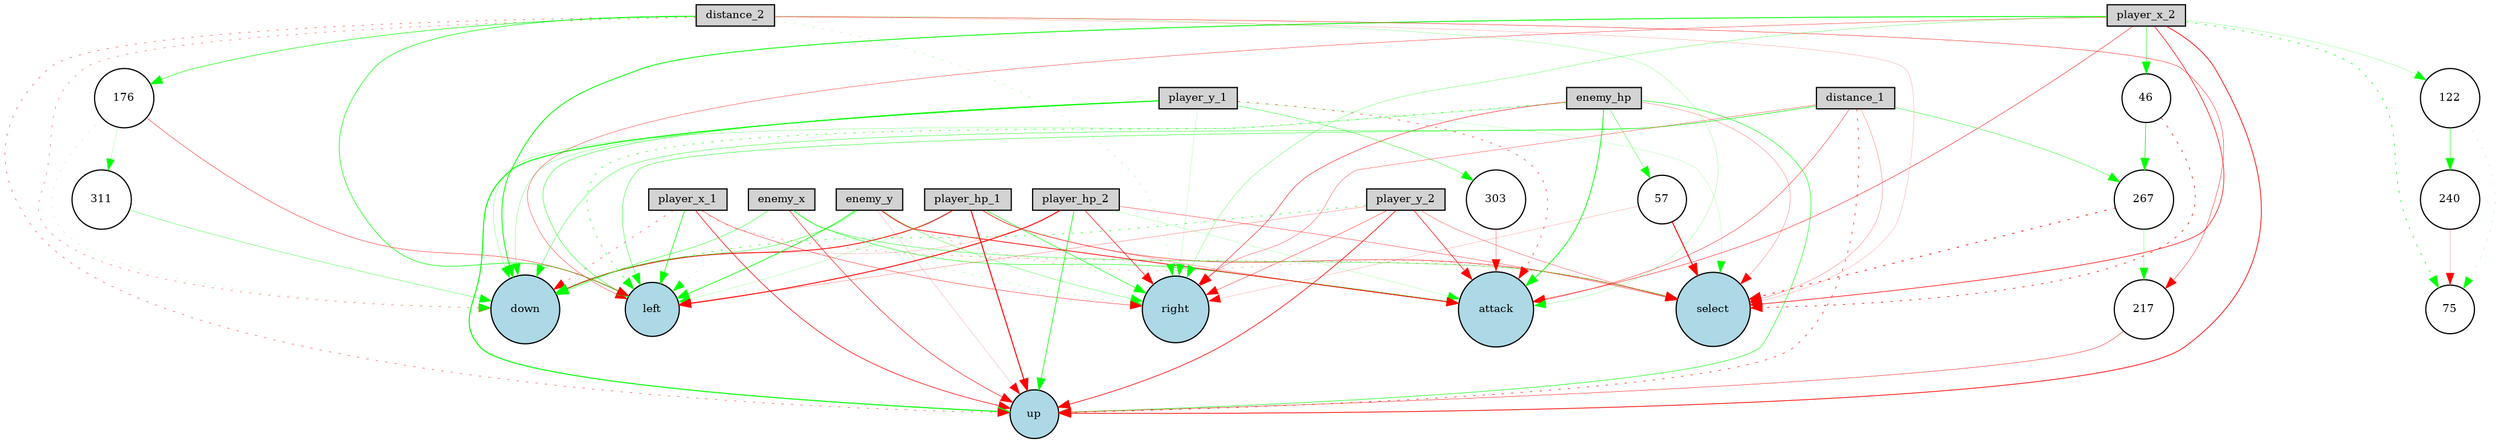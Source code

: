 digraph {
	node [fontsize=9 height=0.2 shape=circle width=0.2]
	enemy_hp [fillcolor=lightgray shape=box style=filled]
	player_hp_1 [fillcolor=lightgray shape=box style=filled]
	player_hp_2 [fillcolor=lightgray shape=box style=filled]
	enemy_x [fillcolor=lightgray shape=box style=filled]
	enemy_y [fillcolor=lightgray shape=box style=filled]
	player_x_1 [fillcolor=lightgray shape=box style=filled]
	player_y_1 [fillcolor=lightgray shape=box style=filled]
	player_x_2 [fillcolor=lightgray shape=box style=filled]
	player_y_2 [fillcolor=lightgray shape=box style=filled]
	distance_1 [fillcolor=lightgray shape=box style=filled]
	distance_2 [fillcolor=lightgray shape=box style=filled]
	attack [fillcolor=lightblue style=filled]
	up [fillcolor=lightblue style=filled]
	down [fillcolor=lightblue style=filled]
	left [fillcolor=lightblue style=filled]
	right [fillcolor=lightblue style=filled]
	select [fillcolor=lightblue style=filled]
	217 [fillcolor=white style=filled]
	75 [fillcolor=white style=filled]
	267 [fillcolor=white style=filled]
	46 [fillcolor=white style=filled]
	303 [fillcolor=white style=filled]
	240 [fillcolor=white style=filled]
	176 [fillcolor=white style=filled]
	311 [fillcolor=white style=filled]
	57 [fillcolor=white style=filled]
	122 [fillcolor=white style=filled]
	enemy_x -> select [color=green penwidth=0.31245993531080696 style=solid]
	distance_2 -> 217 [color=red penwidth=0.31142533206458867 style=solid]
	enemy_hp -> attack [color=green penwidth=0.6522155397501339 style=solid]
	player_y_1 -> right [color=green penwidth=0.11200639078369855 style=solid]
	distance_2 -> up [color=red penwidth=0.31020592551591886 style=dotted]
	player_x_1 -> left [color=green penwidth=0.5309360154356348 style=solid]
	player_y_2 -> down [color=green penwidth=0.4388291271333977 style=dotted]
	enemy_x -> down [color=green penwidth=0.32885509841113825 style=solid]
	player_hp_1 -> select [color=red penwidth=0.3702352924517852 style=solid]
	player_hp_2 -> left [color=red penwidth=0.7673129907951477 style=solid]
	player_x_2 -> up [color=red penwidth=0.6213598427095516 style=solid]
	enemy_hp -> 57 [color=green penwidth=0.2931745319197756 style=solid]
	player_hp_1 -> attack [color=red penwidth=0.2027113580545828 style=solid]
	distance_1 -> left [color=green penwidth=0.32451542395447763 style=solid]
	enemy_y -> up [color=red penwidth=0.11712002811616071 style=solid]
	267 -> select [color=red penwidth=0.6272475944779871 style=dotted]
	176 -> down [color=green penwidth=0.11510927518948641 style=dotted]
	distance_1 -> right [color=red penwidth=0.24146084643223595 style=solid]
	distance_2 -> right [color=green penwidth=0.1517626632364097 style=dotted]
	enemy_y -> right [color=green penwidth=0.25420615808500935 style=solid]
	player_x_1 -> right [color=red penwidth=0.3086544149303663 style=solid]
	46 -> 267 [color=green penwidth=0.5195070514160218 style=solid]
	player_y_2 -> up [color=red penwidth=0.5542583189158915 style=solid]
	distance_1 -> 267 [color=green penwidth=0.30941845748899166 style=solid]
	122 -> 75 [color=green penwidth=0.1323416725624353 style=dotted]
	player_x_1 -> up [color=red penwidth=0.5139949244681521 style=solid]
	player_x_2 -> 122 [color=green penwidth=0.15809031546717767 style=solid]
	311 -> down [color=green penwidth=0.25323814560416436 style=solid]
	player_hp_2 -> up [color=green penwidth=0.5505419052753459 style=solid]
	player_x_2 -> left [color=red penwidth=0.2757652256170394 style=solid]
	enemy_x -> right [color=green penwidth=0.17896470106428136 style=dotted]
	176 -> 311 [color=green penwidth=0.13165223737860587 style=solid]
	distance_2 -> 176 [color=green penwidth=0.4473542181456558 style=solid]
	enemy_hp -> right [color=red penwidth=0.3754853552830737 style=solid]
	player_y_1 -> down [color=green penwidth=0.1973337211676079 style=solid]
	122 -> 240 [color=green penwidth=0.3567411627991677 style=solid]
	distance_1 -> up [color=red penwidth=0.4496383519241164 style=dotted]
	enemy_y -> left [color=green penwidth=0.5829802060827085 style=solid]
	player_y_2 -> right [color=red penwidth=0.2863132905807658 style=solid]
	240 -> 75 [color=red penwidth=0.13815489300174047 style=solid]
	267 -> 217 [color=green penwidth=0.2134606527829546 style=solid]
	enemy_hp -> left [color=green penwidth=0.4304713800729516 style=dotted]
	player_y_1 -> select [color=green penwidth=0.10071717133986982 style=solid]
	distance_2 -> down [color=red penwidth=0.25392806060717343 style=dotted]
	player_x_1 -> down [color=red penwidth=0.3237895544722045 style=dotted]
	player_hp_1 -> left [color=green penwidth=0.1414029060141055 style=solid]
	enemy_x -> up [color=red penwidth=0.42236711800991866 style=solid]
	player_hp_1 -> right [color=green penwidth=0.4505290435413193 style=solid]
	player_hp_2 -> right [color=red penwidth=0.48366069507237064 style=solid]
	player_x_2 -> attack [color=red penwidth=0.35232818949942213 style=solid]
	player_hp_1 -> down [color=red penwidth=0.7115063746387753 style=solid]
	distance_1 -> down [color=green penwidth=0.29897412042580673 style=solid]
	enemy_hp -> select [color=red penwidth=0.18210356154541335 style=solid]
	player_x_2 -> select [color=red penwidth=0.5135706716147942 style=solid]
	player_y_1 -> attack [color=red penwidth=0.38239599341311126 style=dotted]
	distance_2 -> select [color=red penwidth=0.12133454367200987 style=solid]
	enemy_y -> select [color=red penwidth=0.1690288829914981 style=dotted]
	enemy_hp -> up [color=green penwidth=0.42116256227647053 style=solid]
	57 -> right [color=red penwidth=0.11880502917009118 style=solid]
	distance_2 -> attack [color=green penwidth=0.1512630594434214 style=solid]
	player_y_2 -> left [color=red penwidth=0.1800385383731791 style=solid]
	57 -> select [color=red penwidth=0.80744079087618 style=solid]
	enemy_x -> left [color=green penwidth=0.11333051589863212 style=dotted]
	player_x_2 -> 46 [color=green penwidth=0.3591194807797843 style=solid]
	player_hp_2 -> down [color=red penwidth=0.11136339719548577 style=solid]
	player_x_2 -> down [color=green penwidth=0.7163317984775756 style=solid]
	player_y_1 -> 303 [color=green penwidth=0.309193555692599 style=solid]
	player_y_1 -> left [color=green penwidth=0.35125135783758865 style=solid]
	distance_1 -> attack [color=red penwidth=0.3075538021442731 style=solid]
	player_y_1 -> up [color=green penwidth=0.8402331259761077 style=solid]
	enemy_y -> attack [color=red penwidth=0.6264706973600352 style=solid]
	player_y_2 -> select [color=red penwidth=0.24305283663041277 style=solid]
	46 -> select [color=red penwidth=0.5110158837024874 style=dotted]
	176 -> left [color=red penwidth=0.31728932440916086 style=solid]
	enemy_hp -> down [color=green penwidth=0.1743313376161231 style=solid]
	303 -> attack [color=red penwidth=0.21578078226622327 style=solid]
	player_hp_1 -> up [color=red penwidth=0.8492325145254852 style=solid]
	distance_1 -> select [color=red penwidth=0.1804553209151923 style=solid]
	distance_2 -> left [color=green penwidth=0.49619811716040374 style=solid]
	player_x_1 -> select [color=red penwidth=0.22512151584164924 style=dotted]
	player_y_2 -> attack [color=red penwidth=0.49466445605508946 style=solid]
	217 -> up [color=red penwidth=0.31354046740064745 style=solid]
	enemy_x -> attack [color=green penwidth=0.3943876186541979 style=solid]
	player_hp_2 -> select [color=red penwidth=0.2798918740697225 style=solid]
	player_hp_2 -> attack [color=green penwidth=0.12311475889284251 style=solid]
	player_x_2 -> right [color=green penwidth=0.21744718038561772 style=solid]
	player_x_2 -> 75 [color=green penwidth=0.4990527168341139 style=dotted]
	enemy_y -> down [color=green penwidth=0.3195116050898269 style=solid]
}
